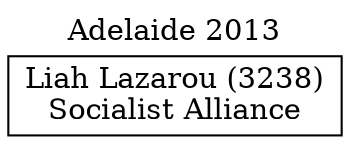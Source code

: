 // House preference flow
digraph "Liah Lazarou (3238)_Adelaide_2013" {
	graph [label="Adelaide 2013" labelloc=t mclimit=10]
	node [shape=box]
	"Liah Lazarou (3238)" [label="Liah Lazarou (3238)
Socialist Alliance"]
}
